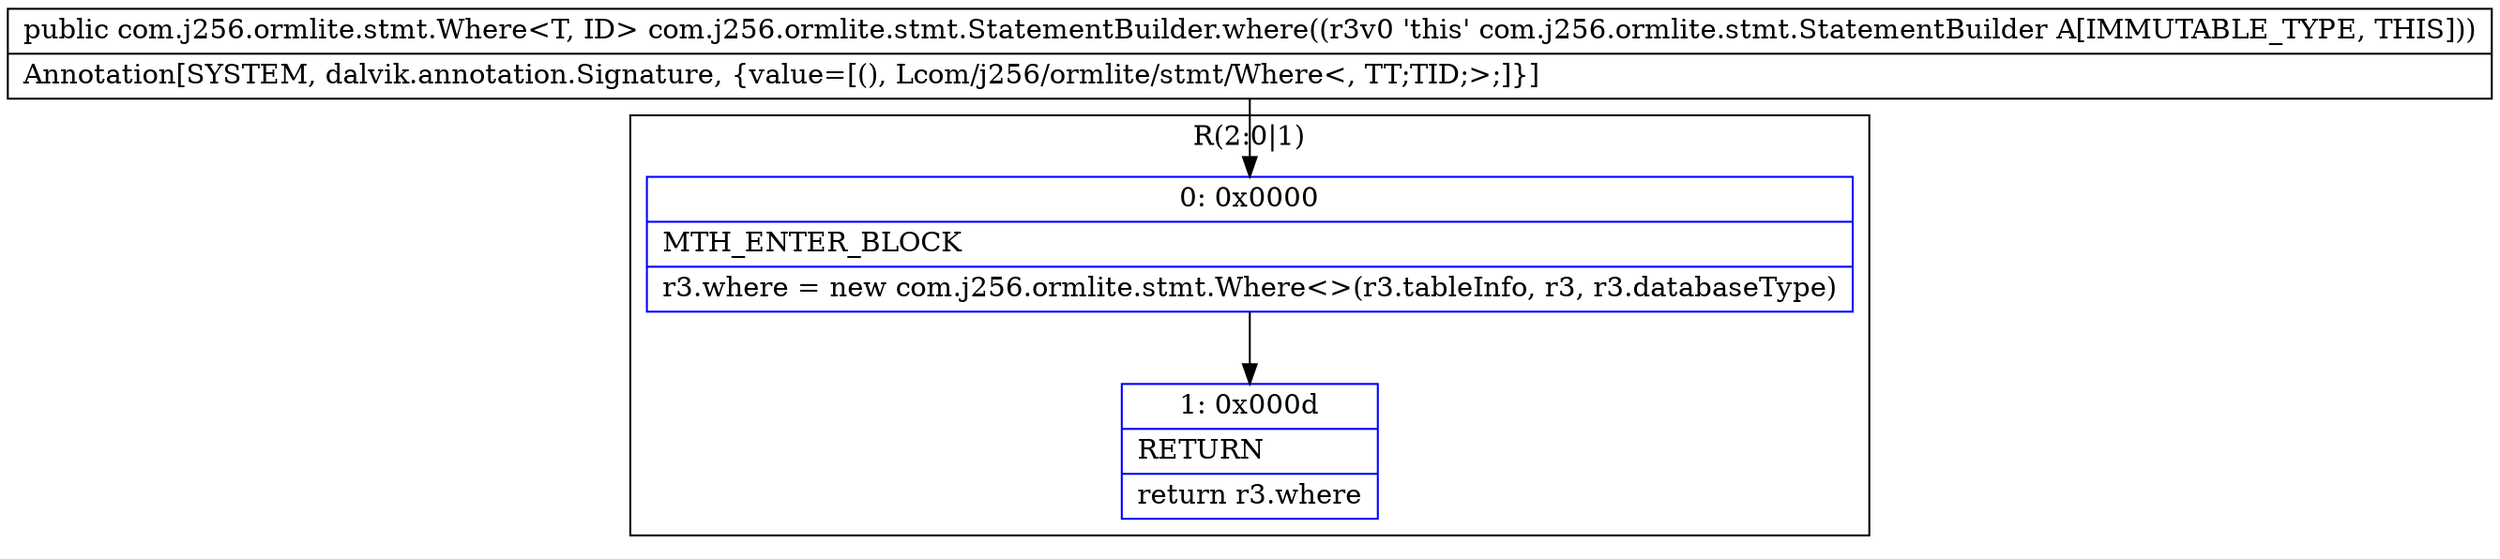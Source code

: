 digraph "CFG forcom.j256.ormlite.stmt.StatementBuilder.where()Lcom\/j256\/ormlite\/stmt\/Where;" {
subgraph cluster_Region_164611836 {
label = "R(2:0|1)";
node [shape=record,color=blue];
Node_0 [shape=record,label="{0\:\ 0x0000|MTH_ENTER_BLOCK\l|r3.where = new com.j256.ormlite.stmt.Where\<\>(r3.tableInfo, r3, r3.databaseType)\l}"];
Node_1 [shape=record,label="{1\:\ 0x000d|RETURN\l|return r3.where\l}"];
}
MethodNode[shape=record,label="{public com.j256.ormlite.stmt.Where\<T, ID\> com.j256.ormlite.stmt.StatementBuilder.where((r3v0 'this' com.j256.ormlite.stmt.StatementBuilder A[IMMUTABLE_TYPE, THIS]))  | Annotation[SYSTEM, dalvik.annotation.Signature, \{value=[(), Lcom\/j256\/ormlite\/stmt\/Where\<, TT;TID;\>;]\}]\l}"];
MethodNode -> Node_0;
Node_0 -> Node_1;
}

